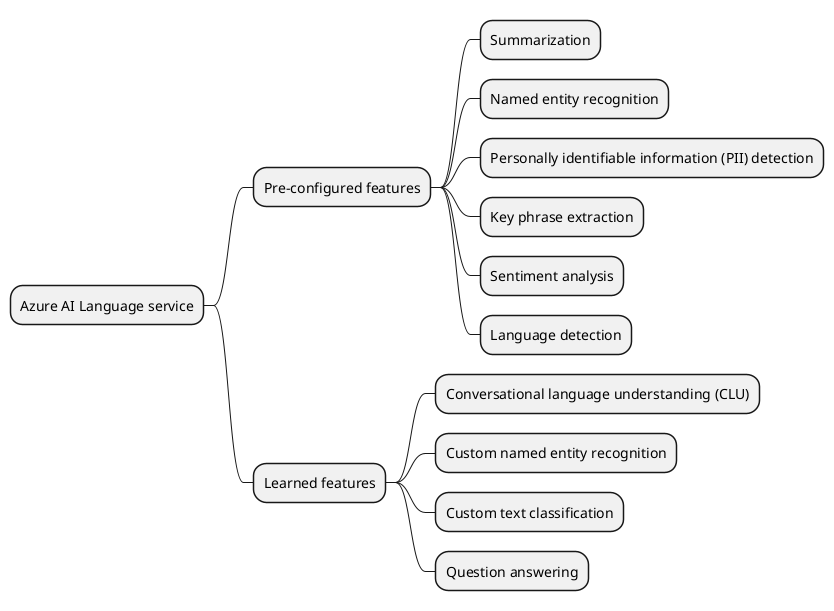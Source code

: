 @startmindmap
* Azure AI Language service
** Pre-configured features
*** Summarization
*** Named entity recognition
*** Personally identifiable information (PII) detection
*** Key phrase extraction
*** Sentiment analysis
*** Language detection
** Learned features
*** Conversational language understanding (CLU)
*** Custom named entity recognition
*** Custom text classification
*** Question answering
@endmindmap